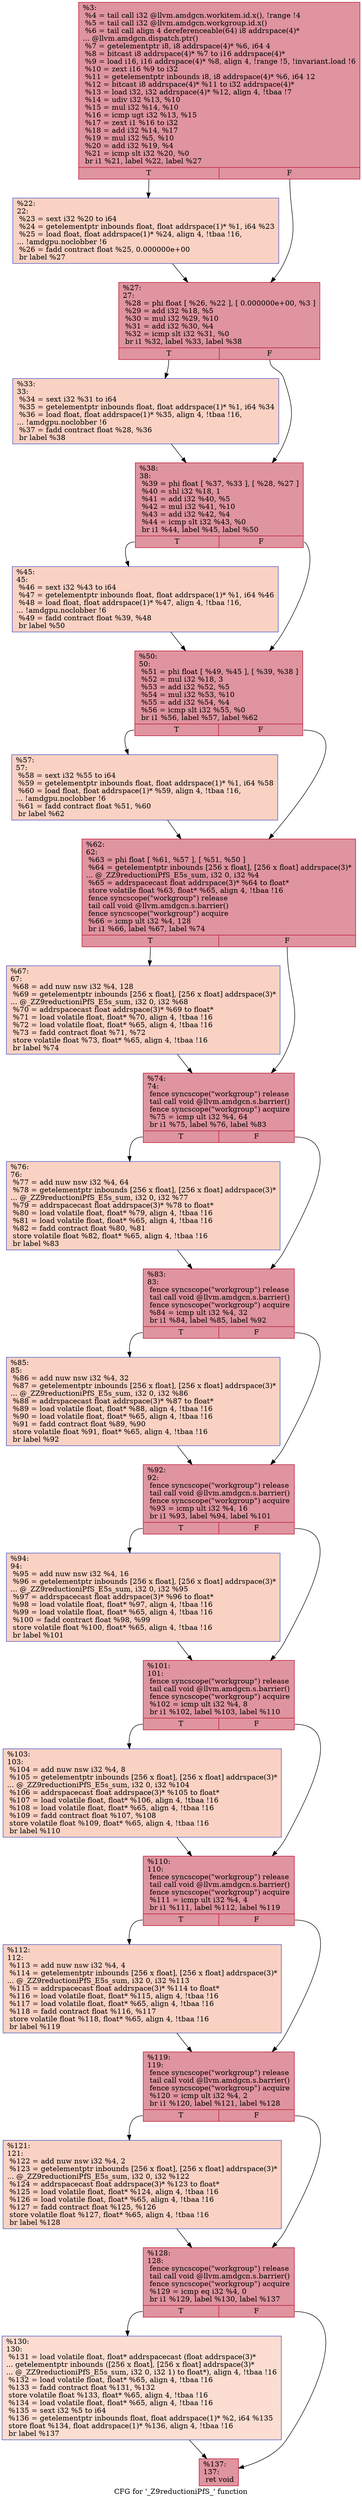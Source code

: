 digraph "CFG for '_Z9reductioniPfS_' function" {
	label="CFG for '_Z9reductioniPfS_' function";

	Node0x63afee0 [shape=record,color="#b70d28ff", style=filled, fillcolor="#b70d2870",label="{%3:\l  %4 = tail call i32 @llvm.amdgcn.workitem.id.x(), !range !4\l  %5 = tail call i32 @llvm.amdgcn.workgroup.id.x()\l  %6 = tail call align 4 dereferenceable(64) i8 addrspace(4)*\l... @llvm.amdgcn.dispatch.ptr()\l  %7 = getelementptr i8, i8 addrspace(4)* %6, i64 4\l  %8 = bitcast i8 addrspace(4)* %7 to i16 addrspace(4)*\l  %9 = load i16, i16 addrspace(4)* %8, align 4, !range !5, !invariant.load !6\l  %10 = zext i16 %9 to i32\l  %11 = getelementptr inbounds i8, i8 addrspace(4)* %6, i64 12\l  %12 = bitcast i8 addrspace(4)* %11 to i32 addrspace(4)*\l  %13 = load i32, i32 addrspace(4)* %12, align 4, !tbaa !7\l  %14 = udiv i32 %13, %10\l  %15 = mul i32 %14, %10\l  %16 = icmp ugt i32 %13, %15\l  %17 = zext i1 %16 to i32\l  %18 = add i32 %14, %17\l  %19 = mul i32 %5, %10\l  %20 = add i32 %19, %4\l  %21 = icmp slt i32 %20, %0\l  br i1 %21, label %22, label %27\l|{<s0>T|<s1>F}}"];
	Node0x63afee0:s0 -> Node0x63b0c70;
	Node0x63afee0:s1 -> Node0x63b24b0;
	Node0x63b0c70 [shape=record,color="#3d50c3ff", style=filled, fillcolor="#f4987a70",label="{%22:\l22:                                               \l  %23 = sext i32 %20 to i64\l  %24 = getelementptr inbounds float, float addrspace(1)* %1, i64 %23\l  %25 = load float, float addrspace(1)* %24, align 4, !tbaa !16,\l... !amdgpu.noclobber !6\l  %26 = fadd contract float %25, 0.000000e+00\l  br label %27\l}"];
	Node0x63b0c70 -> Node0x63b24b0;
	Node0x63b24b0 [shape=record,color="#b70d28ff", style=filled, fillcolor="#b70d2870",label="{%27:\l27:                                               \l  %28 = phi float [ %26, %22 ], [ 0.000000e+00, %3 ]\l  %29 = add i32 %18, %5\l  %30 = mul i32 %29, %10\l  %31 = add i32 %30, %4\l  %32 = icmp slt i32 %31, %0\l  br i1 %32, label %33, label %38\l|{<s0>T|<s1>F}}"];
	Node0x63b24b0:s0 -> Node0x63b2120;
	Node0x63b24b0:s1 -> Node0x63b2170;
	Node0x63b2120 [shape=record,color="#3d50c3ff", style=filled, fillcolor="#f4987a70",label="{%33:\l33:                                               \l  %34 = sext i32 %31 to i64\l  %35 = getelementptr inbounds float, float addrspace(1)* %1, i64 %34\l  %36 = load float, float addrspace(1)* %35, align 4, !tbaa !16,\l... !amdgpu.noclobber !6\l  %37 = fadd contract float %28, %36\l  br label %38\l}"];
	Node0x63b2120 -> Node0x63b2170;
	Node0x63b2170 [shape=record,color="#b70d28ff", style=filled, fillcolor="#b70d2870",label="{%38:\l38:                                               \l  %39 = phi float [ %37, %33 ], [ %28, %27 ]\l  %40 = shl i32 %18, 1\l  %41 = add i32 %40, %5\l  %42 = mul i32 %41, %10\l  %43 = add i32 %42, %4\l  %44 = icmp slt i32 %43, %0\l  br i1 %44, label %45, label %50\l|{<s0>T|<s1>F}}"];
	Node0x63b2170:s0 -> Node0x63b4c10;
	Node0x63b2170:s1 -> Node0x63b4c60;
	Node0x63b4c10 [shape=record,color="#3d50c3ff", style=filled, fillcolor="#f4987a70",label="{%45:\l45:                                               \l  %46 = sext i32 %43 to i64\l  %47 = getelementptr inbounds float, float addrspace(1)* %1, i64 %46\l  %48 = load float, float addrspace(1)* %47, align 4, !tbaa !16,\l... !amdgpu.noclobber !6\l  %49 = fadd contract float %39, %48\l  br label %50\l}"];
	Node0x63b4c10 -> Node0x63b4c60;
	Node0x63b4c60 [shape=record,color="#b70d28ff", style=filled, fillcolor="#b70d2870",label="{%50:\l50:                                               \l  %51 = phi float [ %49, %45 ], [ %39, %38 ]\l  %52 = mul i32 %18, 3\l  %53 = add i32 %52, %5\l  %54 = mul i32 %53, %10\l  %55 = add i32 %54, %4\l  %56 = icmp slt i32 %55, %0\l  br i1 %56, label %57, label %62\l|{<s0>T|<s1>F}}"];
	Node0x63b4c60:s0 -> Node0x63b53a0;
	Node0x63b4c60:s1 -> Node0x63b53f0;
	Node0x63b53a0 [shape=record,color="#3d50c3ff", style=filled, fillcolor="#f4987a70",label="{%57:\l57:                                               \l  %58 = sext i32 %55 to i64\l  %59 = getelementptr inbounds float, float addrspace(1)* %1, i64 %58\l  %60 = load float, float addrspace(1)* %59, align 4, !tbaa !16,\l... !amdgpu.noclobber !6\l  %61 = fadd contract float %51, %60\l  br label %62\l}"];
	Node0x63b53a0 -> Node0x63b53f0;
	Node0x63b53f0 [shape=record,color="#b70d28ff", style=filled, fillcolor="#b70d2870",label="{%62:\l62:                                               \l  %63 = phi float [ %61, %57 ], [ %51, %50 ]\l  %64 = getelementptr inbounds [256 x float], [256 x float] addrspace(3)*\l... @_ZZ9reductioniPfS_E5s_sum, i32 0, i32 %4\l  %65 = addrspacecast float addrspace(3)* %64 to float*\l  store volatile float %63, float* %65, align 4, !tbaa !16\l  fence syncscope(\"workgroup\") release\l  tail call void @llvm.amdgcn.s.barrier()\l  fence syncscope(\"workgroup\") acquire\l  %66 = icmp ult i32 %4, 128\l  br i1 %66, label %67, label %74\l|{<s0>T|<s1>F}}"];
	Node0x63b53f0:s0 -> Node0x63b5fb0;
	Node0x63b53f0:s1 -> Node0x63b6040;
	Node0x63b5fb0 [shape=record,color="#3d50c3ff", style=filled, fillcolor="#f4987a70",label="{%67:\l67:                                               \l  %68 = add nuw nsw i32 %4, 128\l  %69 = getelementptr inbounds [256 x float], [256 x float] addrspace(3)*\l... @_ZZ9reductioniPfS_E5s_sum, i32 0, i32 %68\l  %70 = addrspacecast float addrspace(3)* %69 to float*\l  %71 = load volatile float, float* %70, align 4, !tbaa !16\l  %72 = load volatile float, float* %65, align 4, !tbaa !16\l  %73 = fadd contract float %71, %72\l  store volatile float %73, float* %65, align 4, !tbaa !16\l  br label %74\l}"];
	Node0x63b5fb0 -> Node0x63b6040;
	Node0x63b6040 [shape=record,color="#b70d28ff", style=filled, fillcolor="#b70d2870",label="{%74:\l74:                                               \l  fence syncscope(\"workgroup\") release\l  tail call void @llvm.amdgcn.s.barrier()\l  fence syncscope(\"workgroup\") acquire\l  %75 = icmp ult i32 %4, 64\l  br i1 %75, label %76, label %83\l|{<s0>T|<s1>F}}"];
	Node0x63b6040:s0 -> Node0x63b67f0;
	Node0x63b6040:s1 -> Node0x63b6840;
	Node0x63b67f0 [shape=record,color="#3d50c3ff", style=filled, fillcolor="#f4987a70",label="{%76:\l76:                                               \l  %77 = add nuw nsw i32 %4, 64\l  %78 = getelementptr inbounds [256 x float], [256 x float] addrspace(3)*\l... @_ZZ9reductioniPfS_E5s_sum, i32 0, i32 %77\l  %79 = addrspacecast float addrspace(3)* %78 to float*\l  %80 = load volatile float, float* %79, align 4, !tbaa !16\l  %81 = load volatile float, float* %65, align 4, !tbaa !16\l  %82 = fadd contract float %80, %81\l  store volatile float %82, float* %65, align 4, !tbaa !16\l  br label %83\l}"];
	Node0x63b67f0 -> Node0x63b6840;
	Node0x63b6840 [shape=record,color="#b70d28ff", style=filled, fillcolor="#b70d2870",label="{%83:\l83:                                               \l  fence syncscope(\"workgroup\") release\l  tail call void @llvm.amdgcn.s.barrier()\l  fence syncscope(\"workgroup\") acquire\l  %84 = icmp ult i32 %4, 32\l  br i1 %84, label %85, label %92\l|{<s0>T|<s1>F}}"];
	Node0x63b6840:s0 -> Node0x63b6fa0;
	Node0x63b6840:s1 -> Node0x63b6ff0;
	Node0x63b6fa0 [shape=record,color="#3d50c3ff", style=filled, fillcolor="#f4987a70",label="{%85:\l85:                                               \l  %86 = add nuw nsw i32 %4, 32\l  %87 = getelementptr inbounds [256 x float], [256 x float] addrspace(3)*\l... @_ZZ9reductioniPfS_E5s_sum, i32 0, i32 %86\l  %88 = addrspacecast float addrspace(3)* %87 to float*\l  %89 = load volatile float, float* %88, align 4, !tbaa !16\l  %90 = load volatile float, float* %65, align 4, !tbaa !16\l  %91 = fadd contract float %89, %90\l  store volatile float %91, float* %65, align 4, !tbaa !16\l  br label %92\l}"];
	Node0x63b6fa0 -> Node0x63b6ff0;
	Node0x63b6ff0 [shape=record,color="#b70d28ff", style=filled, fillcolor="#b70d2870",label="{%92:\l92:                                               \l  fence syncscope(\"workgroup\") release\l  tail call void @llvm.amdgcn.s.barrier()\l  fence syncscope(\"workgroup\") acquire\l  %93 = icmp ult i32 %4, 16\l  br i1 %93, label %94, label %101\l|{<s0>T|<s1>F}}"];
	Node0x63b6ff0:s0 -> Node0x63b7750;
	Node0x63b6ff0:s1 -> Node0x63b77a0;
	Node0x63b7750 [shape=record,color="#3d50c3ff", style=filled, fillcolor="#f4987a70",label="{%94:\l94:                                               \l  %95 = add nuw nsw i32 %4, 16\l  %96 = getelementptr inbounds [256 x float], [256 x float] addrspace(3)*\l... @_ZZ9reductioniPfS_E5s_sum, i32 0, i32 %95\l  %97 = addrspacecast float addrspace(3)* %96 to float*\l  %98 = load volatile float, float* %97, align 4, !tbaa !16\l  %99 = load volatile float, float* %65, align 4, !tbaa !16\l  %100 = fadd contract float %98, %99\l  store volatile float %100, float* %65, align 4, !tbaa !16\l  br label %101\l}"];
	Node0x63b7750 -> Node0x63b77a0;
	Node0x63b77a0 [shape=record,color="#b70d28ff", style=filled, fillcolor="#b70d2870",label="{%101:\l101:                                              \l  fence syncscope(\"workgroup\") release\l  tail call void @llvm.amdgcn.s.barrier()\l  fence syncscope(\"workgroup\") acquire\l  %102 = icmp ult i32 %4, 8\l  br i1 %102, label %103, label %110\l|{<s0>T|<s1>F}}"];
	Node0x63b77a0:s0 -> Node0x63b7f00;
	Node0x63b77a0:s1 -> Node0x63b7f50;
	Node0x63b7f00 [shape=record,color="#3d50c3ff", style=filled, fillcolor="#f4987a70",label="{%103:\l103:                                              \l  %104 = add nuw nsw i32 %4, 8\l  %105 = getelementptr inbounds [256 x float], [256 x float] addrspace(3)*\l... @_ZZ9reductioniPfS_E5s_sum, i32 0, i32 %104\l  %106 = addrspacecast float addrspace(3)* %105 to float*\l  %107 = load volatile float, float* %106, align 4, !tbaa !16\l  %108 = load volatile float, float* %65, align 4, !tbaa !16\l  %109 = fadd contract float %107, %108\l  store volatile float %109, float* %65, align 4, !tbaa !16\l  br label %110\l}"];
	Node0x63b7f00 -> Node0x63b7f50;
	Node0x63b7f50 [shape=record,color="#b70d28ff", style=filled, fillcolor="#b70d2870",label="{%110:\l110:                                              \l  fence syncscope(\"workgroup\") release\l  tail call void @llvm.amdgcn.s.barrier()\l  fence syncscope(\"workgroup\") acquire\l  %111 = icmp ult i32 %4, 4\l  br i1 %111, label %112, label %119\l|{<s0>T|<s1>F}}"];
	Node0x63b7f50:s0 -> Node0x63b86b0;
	Node0x63b7f50:s1 -> Node0x63b8700;
	Node0x63b86b0 [shape=record,color="#3d50c3ff", style=filled, fillcolor="#f4987a70",label="{%112:\l112:                                              \l  %113 = add nuw nsw i32 %4, 4\l  %114 = getelementptr inbounds [256 x float], [256 x float] addrspace(3)*\l... @_ZZ9reductioniPfS_E5s_sum, i32 0, i32 %113\l  %115 = addrspacecast float addrspace(3)* %114 to float*\l  %116 = load volatile float, float* %115, align 4, !tbaa !16\l  %117 = load volatile float, float* %65, align 4, !tbaa !16\l  %118 = fadd contract float %116, %117\l  store volatile float %118, float* %65, align 4, !tbaa !16\l  br label %119\l}"];
	Node0x63b86b0 -> Node0x63b8700;
	Node0x63b8700 [shape=record,color="#b70d28ff", style=filled, fillcolor="#b70d2870",label="{%119:\l119:                                              \l  fence syncscope(\"workgroup\") release\l  tail call void @llvm.amdgcn.s.barrier()\l  fence syncscope(\"workgroup\") acquire\l  %120 = icmp ult i32 %4, 2\l  br i1 %120, label %121, label %128\l|{<s0>T|<s1>F}}"];
	Node0x63b8700:s0 -> Node0x63b8e60;
	Node0x63b8700:s1 -> Node0x63b8eb0;
	Node0x63b8e60 [shape=record,color="#3d50c3ff", style=filled, fillcolor="#f4987a70",label="{%121:\l121:                                              \l  %122 = add nuw nsw i32 %4, 2\l  %123 = getelementptr inbounds [256 x float], [256 x float] addrspace(3)*\l... @_ZZ9reductioniPfS_E5s_sum, i32 0, i32 %122\l  %124 = addrspacecast float addrspace(3)* %123 to float*\l  %125 = load volatile float, float* %124, align 4, !tbaa !16\l  %126 = load volatile float, float* %65, align 4, !tbaa !16\l  %127 = fadd contract float %125, %126\l  store volatile float %127, float* %65, align 4, !tbaa !16\l  br label %128\l}"];
	Node0x63b8e60 -> Node0x63b8eb0;
	Node0x63b8eb0 [shape=record,color="#b70d28ff", style=filled, fillcolor="#b70d2870",label="{%128:\l128:                                              \l  fence syncscope(\"workgroup\") release\l  tail call void @llvm.amdgcn.s.barrier()\l  fence syncscope(\"workgroup\") acquire\l  %129 = icmp eq i32 %4, 0\l  br i1 %129, label %130, label %137\l|{<s0>T|<s1>F}}"];
	Node0x63b8eb0:s0 -> Node0x63b5b50;
	Node0x63b8eb0:s1 -> Node0x63b5ba0;
	Node0x63b5b50 [shape=record,color="#3d50c3ff", style=filled, fillcolor="#f7b39670",label="{%130:\l130:                                              \l  %131 = load volatile float, float* addrspacecast (float addrspace(3)*\l... getelementptr inbounds ([256 x float], [256 x float] addrspace(3)*\l... @_ZZ9reductioniPfS_E5s_sum, i32 0, i32 1) to float*), align 4, !tbaa !16\l  %132 = load volatile float, float* %65, align 4, !tbaa !16\l  %133 = fadd contract float %131, %132\l  store volatile float %133, float* %65, align 4, !tbaa !16\l  %134 = load volatile float, float* %65, align 4, !tbaa !16\l  %135 = sext i32 %5 to i64\l  %136 = getelementptr inbounds float, float addrspace(1)* %2, i64 %135\l  store float %134, float addrspace(1)* %136, align 4, !tbaa !16\l  br label %137\l}"];
	Node0x63b5b50 -> Node0x63b5ba0;
	Node0x63b5ba0 [shape=record,color="#b70d28ff", style=filled, fillcolor="#b70d2870",label="{%137:\l137:                                              \l  ret void\l}"];
}
